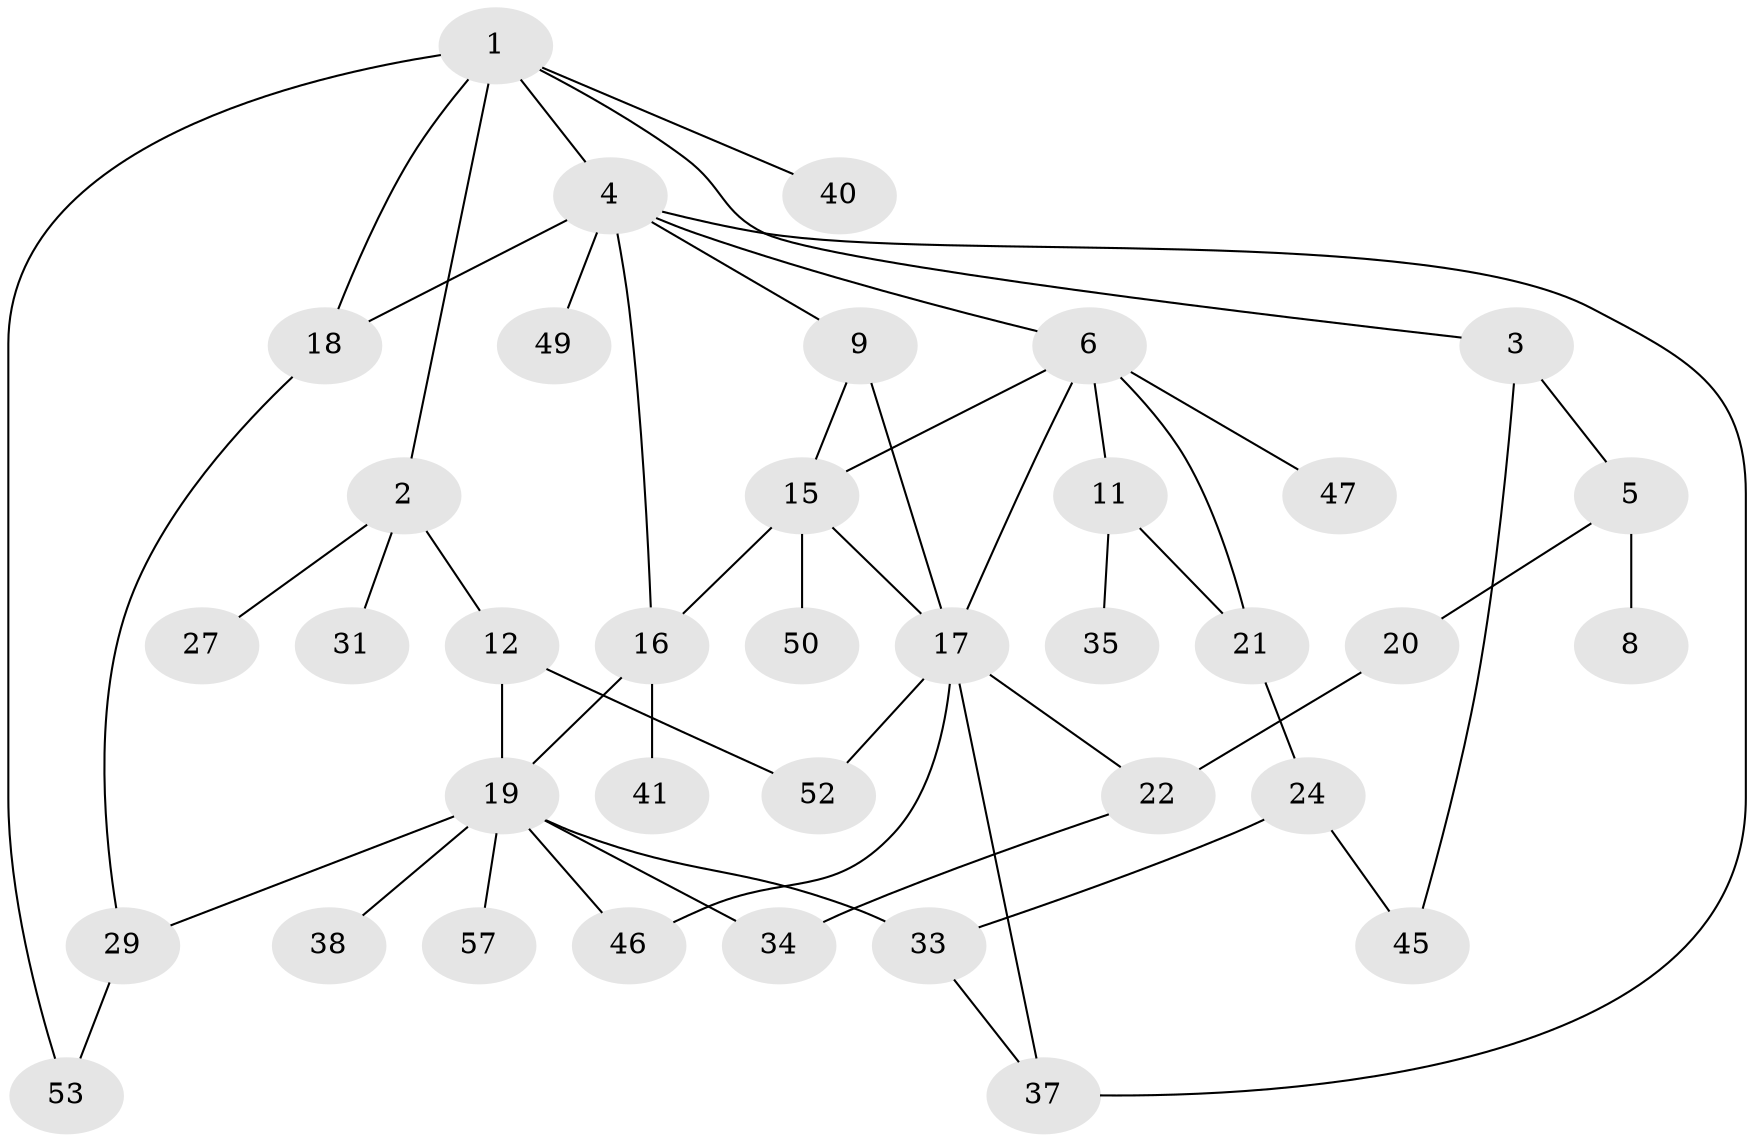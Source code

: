 // Generated by graph-tools (version 1.1) at 2025/23/03/03/25 07:23:30]
// undirected, 37 vertices, 53 edges
graph export_dot {
graph [start="1"]
  node [color=gray90,style=filled];
  1 [super="+13"];
  2 [super="+10"];
  3 [super="+28"];
  4 [super="+7"];
  5;
  6 [super="+14"];
  8 [super="+43"];
  9 [super="+54"];
  11 [super="+32"];
  12 [super="+39"];
  15 [super="+26"];
  16 [super="+58"];
  17 [super="+30"];
  18;
  19 [super="+42"];
  20 [super="+36"];
  21 [super="+23"];
  22 [super="+25"];
  24 [super="+44"];
  27;
  29 [super="+56"];
  31 [super="+48"];
  33 [super="+51"];
  34 [super="+55"];
  35;
  37;
  38;
  40;
  41;
  45;
  46;
  47;
  49;
  50;
  52;
  53;
  57;
  1 -- 2;
  1 -- 3;
  1 -- 4;
  1 -- 18;
  1 -- 40;
  1 -- 53;
  2 -- 31;
  2 -- 27;
  2 -- 12;
  3 -- 5;
  3 -- 45;
  4 -- 6;
  4 -- 18;
  4 -- 37;
  4 -- 49;
  4 -- 16;
  4 -- 9;
  5 -- 8;
  5 -- 20;
  6 -- 11;
  6 -- 17;
  6 -- 21;
  6 -- 47;
  6 -- 15;
  9 -- 15;
  9 -- 17 [weight=2];
  11 -- 21;
  11 -- 35;
  12 -- 19;
  12 -- 52;
  15 -- 50;
  15 -- 17;
  15 -- 16;
  16 -- 41;
  16 -- 19;
  17 -- 52;
  17 -- 46;
  17 -- 22;
  17 -- 37;
  18 -- 29;
  19 -- 33;
  19 -- 38;
  19 -- 46;
  19 -- 57;
  19 -- 34;
  19 -- 29;
  20 -- 22;
  21 -- 24;
  22 -- 34;
  24 -- 45;
  24 -- 33;
  29 -- 53;
  33 -- 37;
}
